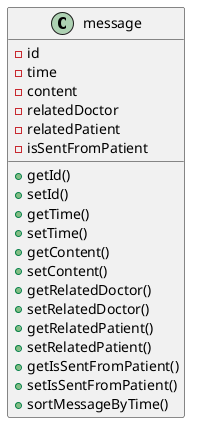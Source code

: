 @startuml message
class message {
-id
-time
-content
-relatedDoctor
-relatedPatient
-isSentFromPatient
+getId()
+setId()
+getTime()
+setTime()
+getContent()
+setContent()
+getRelatedDoctor()
+setRelatedDoctor()
+getRelatedPatient()
+setRelatedPatient()
+getIsSentFromPatient()
+setIsSentFromPatient()
+sortMessageByTime()
}
@enduml
